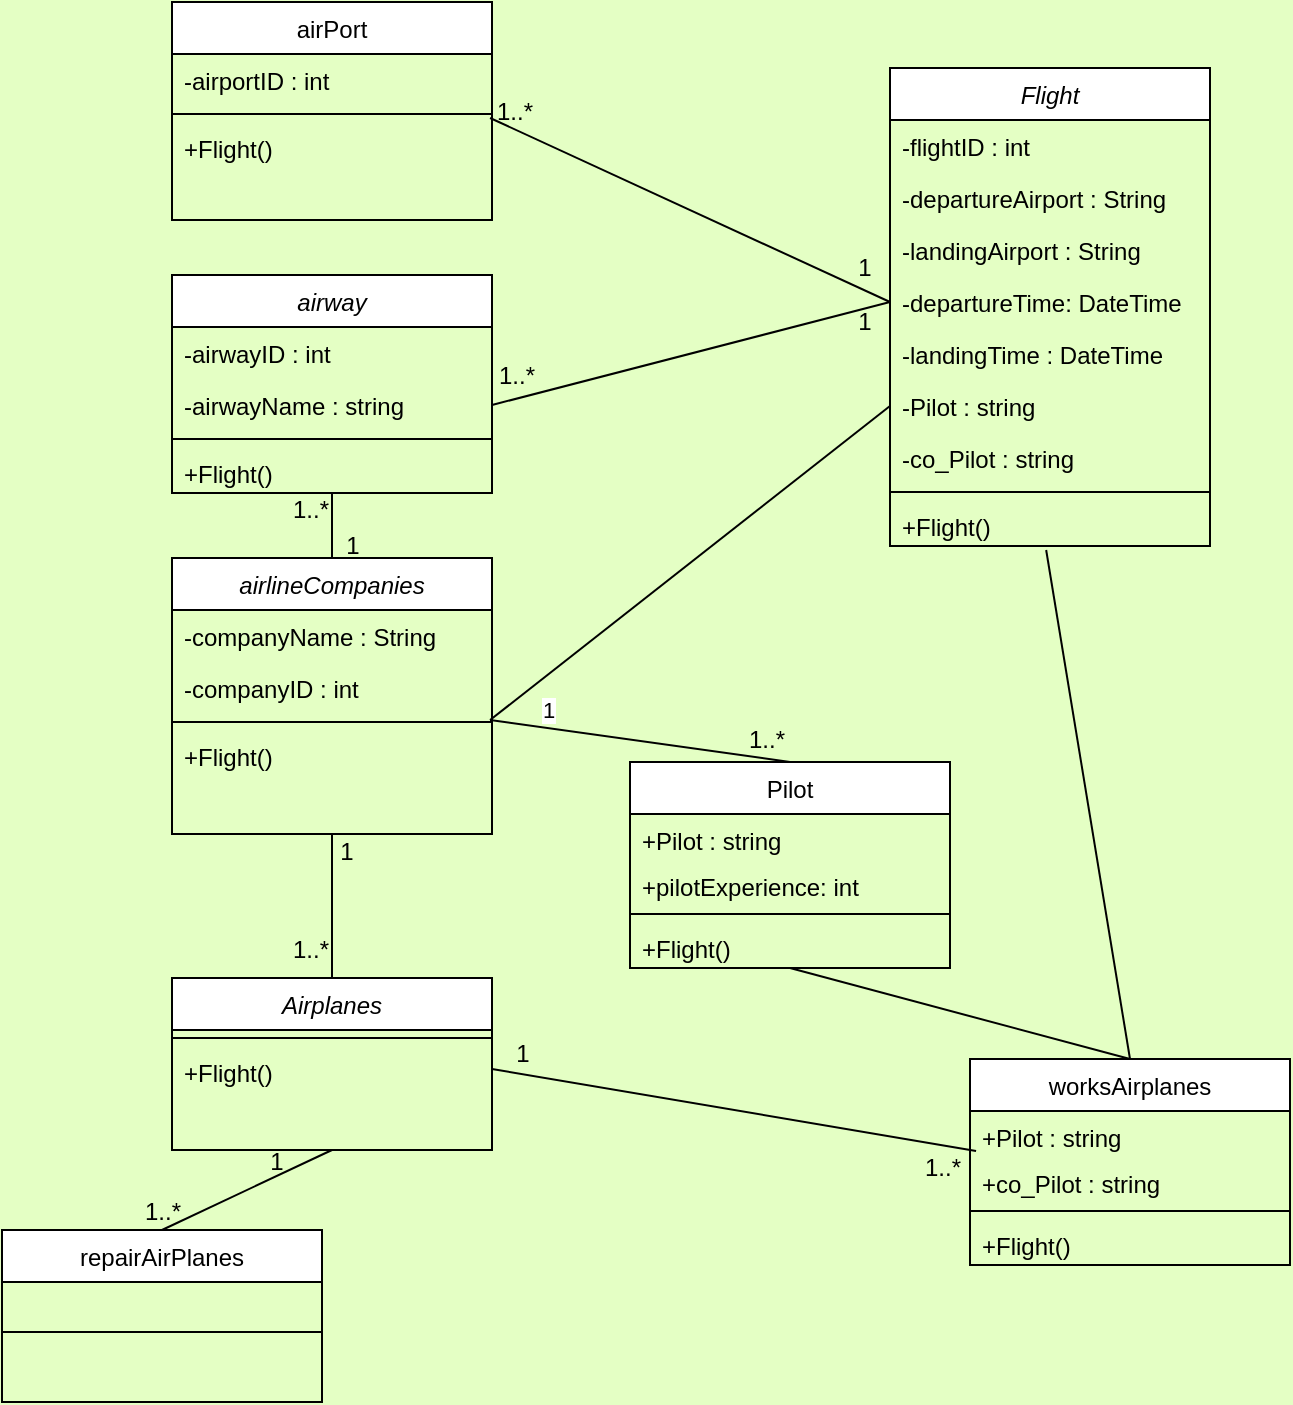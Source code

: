 <mxfile version="16.1.0" type="device"><diagram id="C5RBs43oDa-KdzZeNtuy" name="Page-1"><mxGraphModel dx="1422" dy="794" grid="0" gridSize="10" guides="1" tooltips="1" connect="1" arrows="1" fold="1" page="1" pageScale="1" pageWidth="827" pageHeight="1169" background="#E4FFC4" math="0" shadow="0"><root><mxCell id="WIyWlLk6GJQsqaUBKTNV-0"/><mxCell id="WIyWlLk6GJQsqaUBKTNV-1" parent="WIyWlLk6GJQsqaUBKTNV-0"/><mxCell id="zkfFHV4jXpPFQw0GAbJ--0" value="airlineCompanies" style="swimlane;fontStyle=2;align=center;verticalAlign=top;childLayout=stackLayout;horizontal=1;startSize=26;horizontalStack=0;resizeParent=1;resizeLast=0;collapsible=1;marginBottom=0;rounded=0;shadow=0;strokeWidth=1;" parent="WIyWlLk6GJQsqaUBKTNV-1" vertex="1"><mxGeometry x="113" y="321" width="160" height="138" as="geometry"><mxRectangle x="230" y="140" width="160" height="26" as="alternateBounds"/></mxGeometry></mxCell><mxCell id="zkfFHV4jXpPFQw0GAbJ--1" value="-companyName : String" style="text;align=left;verticalAlign=top;spacingLeft=4;spacingRight=4;overflow=hidden;rotatable=0;points=[[0,0.5],[1,0.5]];portConstraint=eastwest;" parent="zkfFHV4jXpPFQw0GAbJ--0" vertex="1"><mxGeometry y="26" width="160" height="26" as="geometry"/></mxCell><mxCell id="zkfFHV4jXpPFQw0GAbJ--2" value="-companyID : int" style="text;align=left;verticalAlign=top;spacingLeft=4;spacingRight=4;overflow=hidden;rotatable=0;points=[[0,0.5],[1,0.5]];portConstraint=eastwest;rounded=0;shadow=0;html=0;" parent="zkfFHV4jXpPFQw0GAbJ--0" vertex="1"><mxGeometry y="52" width="160" height="26" as="geometry"/></mxCell><mxCell id="zkfFHV4jXpPFQw0GAbJ--4" value="" style="line;html=1;strokeWidth=1;align=left;verticalAlign=middle;spacingTop=-1;spacingLeft=3;spacingRight=3;rotatable=0;labelPosition=right;points=[];portConstraint=eastwest;" parent="zkfFHV4jXpPFQw0GAbJ--0" vertex="1"><mxGeometry y="78" width="160" height="8" as="geometry"/></mxCell><mxCell id="gt9b5Dqth2nu6obBDFQD-33" value="+Flight()" style="text;align=left;verticalAlign=top;spacingLeft=4;spacingRight=4;overflow=hidden;rotatable=0;points=[[0,0.5],[1,0.5]];portConstraint=eastwest;" vertex="1" parent="zkfFHV4jXpPFQw0GAbJ--0"><mxGeometry y="86" width="160" height="23" as="geometry"/></mxCell><mxCell id="zkfFHV4jXpPFQw0GAbJ--6" value="Airplanes" style="swimlane;fontStyle=2;align=center;verticalAlign=top;childLayout=stackLayout;horizontal=1;startSize=26;horizontalStack=0;resizeParent=1;resizeLast=0;collapsible=1;marginBottom=0;rounded=0;shadow=0;strokeWidth=1;" parent="WIyWlLk6GJQsqaUBKTNV-1" vertex="1"><mxGeometry x="113" y="531" width="160" height="86" as="geometry"><mxRectangle x="130" y="380" width="160" height="26" as="alternateBounds"/></mxGeometry></mxCell><mxCell id="zkfFHV4jXpPFQw0GAbJ--9" value="" style="line;html=1;strokeWidth=1;align=left;verticalAlign=middle;spacingTop=-1;spacingLeft=3;spacingRight=3;rotatable=0;labelPosition=right;points=[];portConstraint=eastwest;" parent="zkfFHV4jXpPFQw0GAbJ--6" vertex="1"><mxGeometry y="26" width="160" height="8" as="geometry"/></mxCell><mxCell id="gt9b5Dqth2nu6obBDFQD-45" value="+Flight()" style="text;align=left;verticalAlign=top;spacingLeft=4;spacingRight=4;overflow=hidden;rotatable=0;points=[[0,0.5],[1,0.5]];portConstraint=eastwest;" vertex="1" parent="zkfFHV4jXpPFQw0GAbJ--6"><mxGeometry y="34" width="160" height="23" as="geometry"/></mxCell><mxCell id="gt9b5Dqth2nu6obBDFQD-0" value="airway" style="swimlane;fontStyle=2;align=center;verticalAlign=top;childLayout=stackLayout;horizontal=1;startSize=26;horizontalStack=0;resizeParent=1;resizeLast=0;collapsible=1;marginBottom=0;rounded=0;shadow=0;strokeWidth=1;" vertex="1" parent="WIyWlLk6GJQsqaUBKTNV-1"><mxGeometry x="113" y="179.5" width="160" height="109" as="geometry"><mxRectangle x="230" y="140" width="160" height="26" as="alternateBounds"/></mxGeometry></mxCell><mxCell id="gt9b5Dqth2nu6obBDFQD-2" value="-airwayID : int" style="text;align=left;verticalAlign=top;spacingLeft=4;spacingRight=4;overflow=hidden;rotatable=0;points=[[0,0.5],[1,0.5]];portConstraint=eastwest;rounded=0;shadow=0;html=0;" vertex="1" parent="gt9b5Dqth2nu6obBDFQD-0"><mxGeometry y="26" width="160" height="26" as="geometry"/></mxCell><mxCell id="gt9b5Dqth2nu6obBDFQD-34" value="-airwayName : string" style="text;align=left;verticalAlign=top;spacingLeft=4;spacingRight=4;overflow=hidden;rotatable=0;points=[[0,0.5],[1,0.5]];portConstraint=eastwest;rounded=0;shadow=0;html=0;" vertex="1" parent="gt9b5Dqth2nu6obBDFQD-0"><mxGeometry y="52" width="160" height="26" as="geometry"/></mxCell><mxCell id="gt9b5Dqth2nu6obBDFQD-3" value="" style="line;html=1;strokeWidth=1;align=left;verticalAlign=middle;spacingTop=-1;spacingLeft=3;spacingRight=3;rotatable=0;labelPosition=right;points=[];portConstraint=eastwest;" vertex="1" parent="gt9b5Dqth2nu6obBDFQD-0"><mxGeometry y="78" width="160" height="8" as="geometry"/></mxCell><mxCell id="gt9b5Dqth2nu6obBDFQD-32" value="+Flight()" style="text;align=left;verticalAlign=top;spacingLeft=4;spacingRight=4;overflow=hidden;rotatable=0;points=[[0,0.5],[1,0.5]];portConstraint=eastwest;" vertex="1" parent="gt9b5Dqth2nu6obBDFQD-0"><mxGeometry y="86" width="160" height="23" as="geometry"/></mxCell><mxCell id="gt9b5Dqth2nu6obBDFQD-7" value="Flight" style="swimlane;fontStyle=2;align=center;verticalAlign=top;childLayout=stackLayout;horizontal=1;startSize=26;horizontalStack=0;resizeParent=1;resizeLast=0;collapsible=1;marginBottom=0;rounded=0;shadow=0;strokeWidth=1;" vertex="1" parent="WIyWlLk6GJQsqaUBKTNV-1"><mxGeometry x="472" y="76" width="160" height="239" as="geometry"><mxRectangle x="230" y="140" width="160" height="26" as="alternateBounds"/></mxGeometry></mxCell><mxCell id="gt9b5Dqth2nu6obBDFQD-11" value="-flightID : int" style="text;align=left;verticalAlign=top;spacingLeft=4;spacingRight=4;overflow=hidden;rotatable=0;points=[[0,0.5],[1,0.5]];portConstraint=eastwest;rounded=0;shadow=0;html=0;" vertex="1" parent="gt9b5Dqth2nu6obBDFQD-7"><mxGeometry y="26" width="160" height="26" as="geometry"/></mxCell><mxCell id="gt9b5Dqth2nu6obBDFQD-8" value="-departureAirport : String" style="text;align=left;verticalAlign=top;spacingLeft=4;spacingRight=4;overflow=hidden;rotatable=0;points=[[0,0.5],[1,0.5]];portConstraint=eastwest;rounded=0;shadow=0;html=0;" vertex="1" parent="gt9b5Dqth2nu6obBDFQD-7"><mxGeometry y="52" width="160" height="26" as="geometry"/></mxCell><mxCell id="gt9b5Dqth2nu6obBDFQD-12" value="-landingAirport : String" style="text;align=left;verticalAlign=top;spacingLeft=4;spacingRight=4;overflow=hidden;rotatable=0;points=[[0,0.5],[1,0.5]];portConstraint=eastwest;rounded=0;shadow=0;html=0;" vertex="1" parent="gt9b5Dqth2nu6obBDFQD-7"><mxGeometry y="78" width="160" height="26" as="geometry"/></mxCell><mxCell id="gt9b5Dqth2nu6obBDFQD-16" value="-departureTime: DateTime" style="text;align=left;verticalAlign=top;spacingLeft=4;spacingRight=4;overflow=hidden;rotatable=0;points=[[0,0.5],[1,0.5]];portConstraint=eastwest;rounded=0;shadow=0;html=0;" vertex="1" parent="gt9b5Dqth2nu6obBDFQD-7"><mxGeometry y="104" width="160" height="26" as="geometry"/></mxCell><mxCell id="gt9b5Dqth2nu6obBDFQD-15" value="-landingTime : DateTime" style="text;align=left;verticalAlign=top;spacingLeft=4;spacingRight=4;overflow=hidden;rotatable=0;points=[[0,0.5],[1,0.5]];portConstraint=eastwest;rounded=0;shadow=0;html=0;" vertex="1" parent="gt9b5Dqth2nu6obBDFQD-7"><mxGeometry y="130" width="160" height="26" as="geometry"/></mxCell><mxCell id="gt9b5Dqth2nu6obBDFQD-18" value="-Pilot : string" style="text;align=left;verticalAlign=top;spacingLeft=4;spacingRight=4;overflow=hidden;rotatable=0;points=[[0,0.5],[1,0.5]];portConstraint=eastwest;rounded=0;shadow=0;html=0;" vertex="1" parent="gt9b5Dqth2nu6obBDFQD-7"><mxGeometry y="156" width="160" height="26" as="geometry"/></mxCell><mxCell id="gt9b5Dqth2nu6obBDFQD-17" value="-co_Pilot : string" style="text;align=left;verticalAlign=top;spacingLeft=4;spacingRight=4;overflow=hidden;rotatable=0;points=[[0,0.5],[1,0.5]];portConstraint=eastwest;rounded=0;shadow=0;html=0;" vertex="1" parent="gt9b5Dqth2nu6obBDFQD-7"><mxGeometry y="182" width="160" height="26" as="geometry"/></mxCell><mxCell id="gt9b5Dqth2nu6obBDFQD-9" value="" style="line;html=1;strokeWidth=1;align=left;verticalAlign=middle;spacingTop=-1;spacingLeft=3;spacingRight=3;rotatable=0;labelPosition=right;points=[];portConstraint=eastwest;" vertex="1" parent="gt9b5Dqth2nu6obBDFQD-7"><mxGeometry y="208" width="160" height="8" as="geometry"/></mxCell><mxCell id="gt9b5Dqth2nu6obBDFQD-10" value="+Flight()" style="text;align=left;verticalAlign=top;spacingLeft=4;spacingRight=4;overflow=hidden;rotatable=0;points=[[0,0.5],[1,0.5]];portConstraint=eastwest;" vertex="1" parent="gt9b5Dqth2nu6obBDFQD-7"><mxGeometry y="216" width="160" height="23" as="geometry"/></mxCell><mxCell id="gt9b5Dqth2nu6obBDFQD-14" value="" style="endArrow=none;html=1;rounded=0;exitX=1;exitY=0.5;exitDx=0;exitDy=0;entryX=0;entryY=0.5;entryDx=0;entryDy=0;" edge="1" parent="WIyWlLk6GJQsqaUBKTNV-1" source="gt9b5Dqth2nu6obBDFQD-34" target="gt9b5Dqth2nu6obBDFQD-16"><mxGeometry width="50" height="50" relative="1" as="geometry"><mxPoint x="273" y="141" as="sourcePoint"/><mxPoint x="387" y="199" as="targetPoint"/></mxGeometry></mxCell><mxCell id="gt9b5Dqth2nu6obBDFQD-20" value="1" style="text;html=1;align=center;verticalAlign=middle;resizable=0;points=[];autosize=1;strokeColor=none;fillColor=none;" vertex="1" parent="WIyWlLk6GJQsqaUBKTNV-1"><mxGeometry x="450" y="194" width="17" height="18" as="geometry"/></mxCell><mxCell id="gt9b5Dqth2nu6obBDFQD-21" value="1..*" style="text;html=1;align=center;verticalAlign=middle;resizable=0;points=[];autosize=1;strokeColor=none;fillColor=none;" vertex="1" parent="WIyWlLk6GJQsqaUBKTNV-1"><mxGeometry x="271" y="221" width="28" height="18" as="geometry"/></mxCell><mxCell id="gt9b5Dqth2nu6obBDFQD-24" value="" style="endArrow=none;html=1;rounded=0;entryX=0;entryY=0.5;entryDx=0;entryDy=0;exitX=0.994;exitY=-0.192;exitDx=0;exitDy=0;exitPerimeter=0;" edge="1" parent="WIyWlLk6GJQsqaUBKTNV-1" target="gt9b5Dqth2nu6obBDFQD-18"><mxGeometry width="50" height="50" relative="1" as="geometry"><mxPoint x="272.04" y="402.008" as="sourcePoint"/><mxPoint x="437" y="381" as="targetPoint"/></mxGeometry></mxCell><mxCell id="gt9b5Dqth2nu6obBDFQD-28" value="" style="endArrow=none;html=1;rounded=0;entryX=0.5;entryY=1;entryDx=0;entryDy=0;exitX=0.5;exitY=0;exitDx=0;exitDy=0;" edge="1" parent="WIyWlLk6GJQsqaUBKTNV-1" source="zkfFHV4jXpPFQw0GAbJ--0" target="gt9b5Dqth2nu6obBDFQD-0"><mxGeometry width="50" height="50" relative="1" as="geometry"><mxPoint x="282.04" y="412.008" as="sourcePoint"/><mxPoint x="482" y="255" as="targetPoint"/></mxGeometry></mxCell><mxCell id="gt9b5Dqth2nu6obBDFQD-29" value="1" style="text;html=1;align=center;verticalAlign=middle;resizable=0;points=[];autosize=1;strokeColor=none;fillColor=none;" vertex="1" parent="WIyWlLk6GJQsqaUBKTNV-1"><mxGeometry x="194" y="306" width="17" height="18" as="geometry"/></mxCell><mxCell id="gt9b5Dqth2nu6obBDFQD-30" value="1..*" style="text;html=1;align=center;verticalAlign=middle;resizable=0;points=[];autosize=1;strokeColor=none;fillColor=none;" vertex="1" parent="WIyWlLk6GJQsqaUBKTNV-1"><mxGeometry x="168" y="288" width="28" height="18" as="geometry"/></mxCell><mxCell id="gt9b5Dqth2nu6obBDFQD-31" value="" style="endArrow=none;html=1;rounded=0;entryX=0.5;entryY=1;entryDx=0;entryDy=0;exitX=0.5;exitY=0;exitDx=0;exitDy=0;" edge="1" parent="WIyWlLk6GJQsqaUBKTNV-1" source="zkfFHV4jXpPFQw0GAbJ--6" target="zkfFHV4jXpPFQw0GAbJ--0"><mxGeometry width="50" height="50" relative="1" as="geometry"><mxPoint x="282.04" y="412.008" as="sourcePoint"/><mxPoint x="482" y="255" as="targetPoint"/></mxGeometry></mxCell><mxCell id="gt9b5Dqth2nu6obBDFQD-35" value="1" style="text;html=1;align=center;verticalAlign=middle;resizable=0;points=[];autosize=1;strokeColor=none;fillColor=none;" vertex="1" parent="WIyWlLk6GJQsqaUBKTNV-1"><mxGeometry x="191" y="459" width="17" height="18" as="geometry"/></mxCell><mxCell id="gt9b5Dqth2nu6obBDFQD-36" value="1..*" style="text;html=1;align=center;verticalAlign=middle;resizable=0;points=[];autosize=1;strokeColor=none;fillColor=none;" vertex="1" parent="WIyWlLk6GJQsqaUBKTNV-1"><mxGeometry x="168" y="508" width="28" height="18" as="geometry"/></mxCell><mxCell id="gt9b5Dqth2nu6obBDFQD-38" value="repairAirPlanes" style="swimlane;fontStyle=0;align=center;verticalAlign=top;childLayout=stackLayout;horizontal=1;startSize=26;horizontalStack=0;resizeParent=1;resizeLast=0;collapsible=1;marginBottom=0;rounded=0;shadow=0;strokeWidth=1;" vertex="1" parent="WIyWlLk6GJQsqaUBKTNV-1"><mxGeometry x="28" y="657" width="160" height="86" as="geometry"><mxRectangle x="130" y="380" width="160" height="26" as="alternateBounds"/></mxGeometry></mxCell><mxCell id="gt9b5Dqth2nu6obBDFQD-39" value="" style="line;html=1;strokeWidth=1;align=left;verticalAlign=middle;spacingTop=-1;spacingLeft=3;spacingRight=3;rotatable=0;labelPosition=right;points=[];portConstraint=eastwest;" vertex="1" parent="gt9b5Dqth2nu6obBDFQD-38"><mxGeometry y="26" width="160" height="50" as="geometry"/></mxCell><mxCell id="gt9b5Dqth2nu6obBDFQD-40" value="worksAirplanes" style="swimlane;fontStyle=0;align=center;verticalAlign=top;childLayout=stackLayout;horizontal=1;startSize=26;horizontalStack=0;resizeParent=1;resizeLast=0;collapsible=1;marginBottom=0;rounded=0;shadow=0;strokeWidth=1;" vertex="1" parent="WIyWlLk6GJQsqaUBKTNV-1"><mxGeometry x="512" y="571.5" width="160" height="103" as="geometry"><mxRectangle x="130" y="380" width="160" height="26" as="alternateBounds"/></mxGeometry></mxCell><mxCell id="gt9b5Dqth2nu6obBDFQD-47" value="+Pilot : string" style="text;align=left;verticalAlign=top;spacingLeft=4;spacingRight=4;overflow=hidden;rotatable=0;points=[[0,0.5],[1,0.5]];portConstraint=eastwest;" vertex="1" parent="gt9b5Dqth2nu6obBDFQD-40"><mxGeometry y="26" width="160" height="23" as="geometry"/></mxCell><mxCell id="gt9b5Dqth2nu6obBDFQD-48" value="+co_Pilot : string" style="text;align=left;verticalAlign=top;spacingLeft=4;spacingRight=4;overflow=hidden;rotatable=0;points=[[0,0.5],[1,0.5]];portConstraint=eastwest;" vertex="1" parent="gt9b5Dqth2nu6obBDFQD-40"><mxGeometry y="49" width="160" height="23" as="geometry"/></mxCell><mxCell id="gt9b5Dqth2nu6obBDFQD-41" value="" style="line;html=1;strokeWidth=1;align=left;verticalAlign=middle;spacingTop=-1;spacingLeft=3;spacingRight=3;rotatable=0;labelPosition=right;points=[];portConstraint=eastwest;" vertex="1" parent="gt9b5Dqth2nu6obBDFQD-40"><mxGeometry y="72" width="160" height="8" as="geometry"/></mxCell><mxCell id="gt9b5Dqth2nu6obBDFQD-46" value="+Flight()" style="text;align=left;verticalAlign=top;spacingLeft=4;spacingRight=4;overflow=hidden;rotatable=0;points=[[0,0.5],[1,0.5]];portConstraint=eastwest;" vertex="1" parent="gt9b5Dqth2nu6obBDFQD-40"><mxGeometry y="80" width="160" height="23" as="geometry"/></mxCell><mxCell id="gt9b5Dqth2nu6obBDFQD-42" value="" style="endArrow=none;html=1;rounded=0;entryX=0.5;entryY=1;entryDx=0;entryDy=0;exitX=0.5;exitY=0;exitDx=0;exitDy=0;" edge="1" parent="WIyWlLk6GJQsqaUBKTNV-1" source="gt9b5Dqth2nu6obBDFQD-38" target="zkfFHV4jXpPFQw0GAbJ--6"><mxGeometry width="50" height="50" relative="1" as="geometry"><mxPoint x="203" y="541" as="sourcePoint"/><mxPoint x="203" y="469" as="targetPoint"/><Array as="points"/></mxGeometry></mxCell><mxCell id="gt9b5Dqth2nu6obBDFQD-43" value="" style="endArrow=none;html=1;rounded=0;entryX=1;entryY=0.5;entryDx=0;entryDy=0;exitX=0.019;exitY=-0.13;exitDx=0;exitDy=0;exitPerimeter=0;" edge="1" parent="WIyWlLk6GJQsqaUBKTNV-1" source="gt9b5Dqth2nu6obBDFQD-48" target="gt9b5Dqth2nu6obBDFQD-45"><mxGeometry width="50" height="50" relative="1" as="geometry"><mxPoint x="118" y="667" as="sourcePoint"/><mxPoint x="203" y="627" as="targetPoint"/><Array as="points"/></mxGeometry></mxCell><mxCell id="gt9b5Dqth2nu6obBDFQD-44" value="" style="endArrow=none;html=1;rounded=0;entryX=0.488;entryY=1.087;entryDx=0;entryDy=0;exitX=0.5;exitY=0;exitDx=0;exitDy=0;entryPerimeter=0;" edge="1" parent="WIyWlLk6GJQsqaUBKTNV-1" source="gt9b5Dqth2nu6obBDFQD-40" target="gt9b5Dqth2nu6obBDFQD-10"><mxGeometry width="50" height="50" relative="1" as="geometry"><mxPoint x="282.04" y="412.008" as="sourcePoint"/><mxPoint x="482" y="255" as="targetPoint"/></mxGeometry></mxCell><mxCell id="gt9b5Dqth2nu6obBDFQD-49" value="Pilot" style="swimlane;fontStyle=0;align=center;verticalAlign=top;childLayout=stackLayout;horizontal=1;startSize=26;horizontalStack=0;resizeParent=1;resizeLast=0;collapsible=1;marginBottom=0;rounded=0;shadow=0;strokeWidth=1;" vertex="1" parent="WIyWlLk6GJQsqaUBKTNV-1"><mxGeometry x="342" y="423" width="160" height="103" as="geometry"><mxRectangle x="130" y="380" width="160" height="26" as="alternateBounds"/></mxGeometry></mxCell><mxCell id="gt9b5Dqth2nu6obBDFQD-50" value="+Pilot : string" style="text;align=left;verticalAlign=top;spacingLeft=4;spacingRight=4;overflow=hidden;rotatable=0;points=[[0,0.5],[1,0.5]];portConstraint=eastwest;" vertex="1" parent="gt9b5Dqth2nu6obBDFQD-49"><mxGeometry y="26" width="160" height="23" as="geometry"/></mxCell><mxCell id="gt9b5Dqth2nu6obBDFQD-74" value="+pilotExperience: int" style="text;align=left;verticalAlign=top;spacingLeft=4;spacingRight=4;overflow=hidden;rotatable=0;points=[[0,0.5],[1,0.5]];portConstraint=eastwest;" vertex="1" parent="gt9b5Dqth2nu6obBDFQD-49"><mxGeometry y="49" width="160" height="23" as="geometry"/></mxCell><mxCell id="gt9b5Dqth2nu6obBDFQD-52" value="" style="line;html=1;strokeWidth=1;align=left;verticalAlign=middle;spacingTop=-1;spacingLeft=3;spacingRight=3;rotatable=0;labelPosition=right;points=[];portConstraint=eastwest;" vertex="1" parent="gt9b5Dqth2nu6obBDFQD-49"><mxGeometry y="72" width="160" height="8" as="geometry"/></mxCell><mxCell id="gt9b5Dqth2nu6obBDFQD-53" value="+Flight()" style="text;align=left;verticalAlign=top;spacingLeft=4;spacingRight=4;overflow=hidden;rotatable=0;points=[[0,0.5],[1,0.5]];portConstraint=eastwest;" vertex="1" parent="gt9b5Dqth2nu6obBDFQD-49"><mxGeometry y="80" width="160" height="23" as="geometry"/></mxCell><mxCell id="gt9b5Dqth2nu6obBDFQD-54" value="" style="endArrow=none;html=1;rounded=0;entryX=0.994;entryY=0.375;entryDx=0;entryDy=0;exitX=0.5;exitY=0;exitDx=0;exitDy=0;entryPerimeter=0;" edge="1" parent="WIyWlLk6GJQsqaUBKTNV-1" source="gt9b5Dqth2nu6obBDFQD-49" target="zkfFHV4jXpPFQw0GAbJ--4"><mxGeometry width="50" height="50" relative="1" as="geometry"><mxPoint x="301" y="670" as="sourcePoint"/><mxPoint x="560.08" y="327.001" as="targetPoint"/></mxGeometry></mxCell><mxCell id="gt9b5Dqth2nu6obBDFQD-63" value="1" style="edgeLabel;html=1;align=center;verticalAlign=middle;resizable=0;points=[];" vertex="1" connectable="0" parent="gt9b5Dqth2nu6obBDFQD-54"><mxGeometry x="0.634" y="-4" relative="1" as="geometry"><mxPoint x="1" y="-5" as="offset"/></mxGeometry></mxCell><mxCell id="gt9b5Dqth2nu6obBDFQD-55" value="" style="endArrow=none;html=1;rounded=0;entryX=0.5;entryY=1;entryDx=0;entryDy=0;exitX=0.5;exitY=0;exitDx=0;exitDy=0;" edge="1" parent="WIyWlLk6GJQsqaUBKTNV-1" source="gt9b5Dqth2nu6obBDFQD-40" target="gt9b5Dqth2nu6obBDFQD-49"><mxGeometry width="50" height="50" relative="1" as="geometry"><mxPoint x="615" y="485" as="sourcePoint"/><mxPoint x="282.04" y="412" as="targetPoint"/></mxGeometry></mxCell><mxCell id="gt9b5Dqth2nu6obBDFQD-57" value="1" style="text;html=1;align=center;verticalAlign=middle;resizable=0;points=[];autosize=1;strokeColor=none;fillColor=none;" vertex="1" parent="WIyWlLk6GJQsqaUBKTNV-1"><mxGeometry x="279" y="560" width="17" height="18" as="geometry"/></mxCell><mxCell id="gt9b5Dqth2nu6obBDFQD-58" value="1..*" style="text;html=1;align=center;verticalAlign=middle;resizable=0;points=[];autosize=1;strokeColor=none;fillColor=none;" vertex="1" parent="WIyWlLk6GJQsqaUBKTNV-1"><mxGeometry x="484" y="617" width="28" height="18" as="geometry"/></mxCell><mxCell id="gt9b5Dqth2nu6obBDFQD-59" value="1..*" style="text;html=1;align=center;verticalAlign=middle;resizable=0;points=[];autosize=1;strokeColor=none;fillColor=none;" vertex="1" parent="WIyWlLk6GJQsqaUBKTNV-1"><mxGeometry x="94" y="639" width="28" height="18" as="geometry"/></mxCell><mxCell id="gt9b5Dqth2nu6obBDFQD-60" value="1" style="text;html=1;align=center;verticalAlign=middle;resizable=0;points=[];autosize=1;strokeColor=none;fillColor=none;" vertex="1" parent="WIyWlLk6GJQsqaUBKTNV-1"><mxGeometry x="156" y="614" width="17" height="18" as="geometry"/></mxCell><mxCell id="gt9b5Dqth2nu6obBDFQD-64" value="1..*" style="text;html=1;align=center;verticalAlign=middle;resizable=0;points=[];autosize=1;strokeColor=none;fillColor=none;" vertex="1" parent="WIyWlLk6GJQsqaUBKTNV-1"><mxGeometry x="396" y="403" width="28" height="18" as="geometry"/></mxCell><mxCell id="gt9b5Dqth2nu6obBDFQD-65" value="airPort" style="swimlane;fontStyle=0;align=center;verticalAlign=top;childLayout=stackLayout;horizontal=1;startSize=26;horizontalStack=0;resizeParent=1;resizeLast=0;collapsible=1;marginBottom=0;rounded=0;shadow=0;strokeWidth=1;" vertex="1" parent="WIyWlLk6GJQsqaUBKTNV-1"><mxGeometry x="113" y="43" width="160" height="109" as="geometry"><mxRectangle x="230" y="140" width="160" height="26" as="alternateBounds"/></mxGeometry></mxCell><mxCell id="gt9b5Dqth2nu6obBDFQD-66" value="-airportID : int" style="text;align=left;verticalAlign=top;spacingLeft=4;spacingRight=4;overflow=hidden;rotatable=0;points=[[0,0.5],[1,0.5]];portConstraint=eastwest;rounded=0;shadow=0;html=0;" vertex="1" parent="gt9b5Dqth2nu6obBDFQD-65"><mxGeometry y="26" width="160" height="26" as="geometry"/></mxCell><mxCell id="gt9b5Dqth2nu6obBDFQD-68" value="" style="line;html=1;strokeWidth=1;align=left;verticalAlign=middle;spacingTop=-1;spacingLeft=3;spacingRight=3;rotatable=0;labelPosition=right;points=[];portConstraint=eastwest;" vertex="1" parent="gt9b5Dqth2nu6obBDFQD-65"><mxGeometry y="52" width="160" height="8" as="geometry"/></mxCell><mxCell id="gt9b5Dqth2nu6obBDFQD-69" value="+Flight()" style="text;align=left;verticalAlign=top;spacingLeft=4;spacingRight=4;overflow=hidden;rotatable=0;points=[[0,0.5],[1,0.5]];portConstraint=eastwest;" vertex="1" parent="gt9b5Dqth2nu6obBDFQD-65"><mxGeometry y="60" width="160" height="23" as="geometry"/></mxCell><mxCell id="gt9b5Dqth2nu6obBDFQD-70" value="" style="endArrow=none;html=1;rounded=0;entryX=0;entryY=0.5;entryDx=0;entryDy=0;exitX=0.994;exitY=-0.087;exitDx=0;exitDy=0;exitPerimeter=0;" edge="1" parent="WIyWlLk6GJQsqaUBKTNV-1" source="gt9b5Dqth2nu6obBDFQD-69" target="gt9b5Dqth2nu6obBDFQD-16"><mxGeometry width="50" height="50" relative="1" as="geometry"><mxPoint x="282.04" y="412.008" as="sourcePoint"/><mxPoint x="482" y="255" as="targetPoint"/></mxGeometry></mxCell><mxCell id="gt9b5Dqth2nu6obBDFQD-72" value="1..*" style="text;html=1;align=center;verticalAlign=middle;resizable=0;points=[];autosize=1;strokeColor=none;fillColor=none;" vertex="1" parent="WIyWlLk6GJQsqaUBKTNV-1"><mxGeometry x="270" y="89" width="28" height="18" as="geometry"/></mxCell><mxCell id="gt9b5Dqth2nu6obBDFQD-73" value="1" style="text;html=1;align=center;verticalAlign=middle;resizable=0;points=[];autosize=1;strokeColor=none;fillColor=none;" vertex="1" parent="WIyWlLk6GJQsqaUBKTNV-1"><mxGeometry x="450" y="167" width="17" height="18" as="geometry"/></mxCell></root></mxGraphModel></diagram></mxfile>